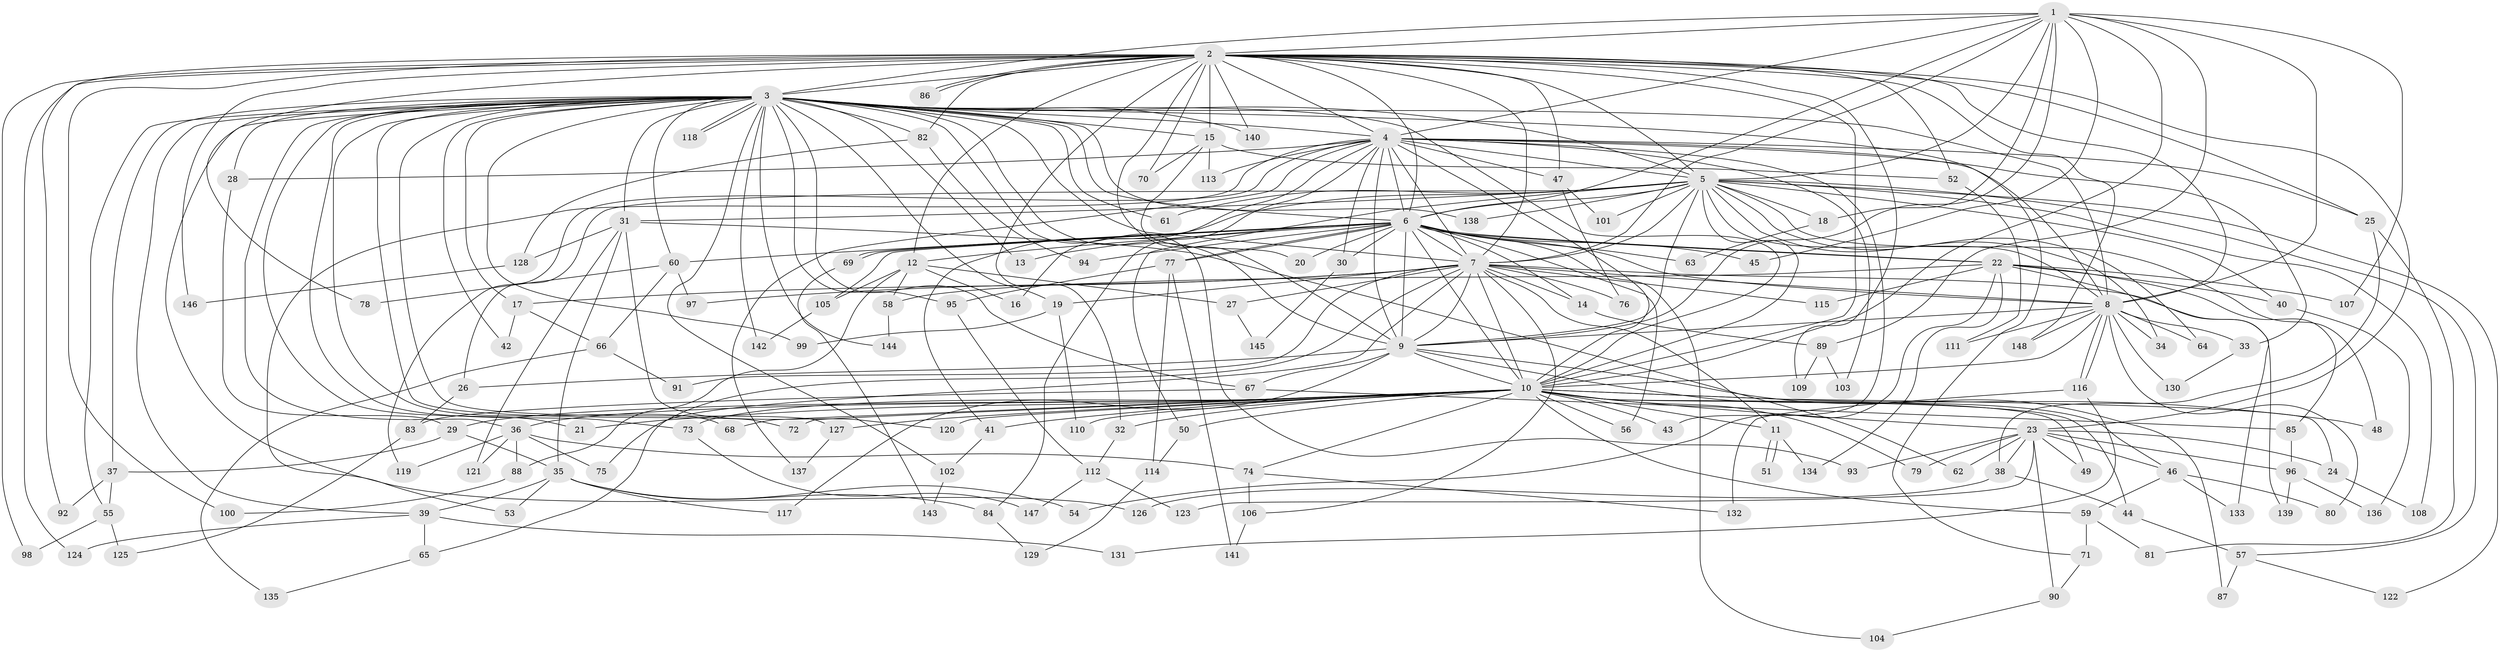 // Generated by graph-tools (version 1.1) at 2025/14/03/09/25 04:14:11]
// undirected, 148 vertices, 321 edges
graph export_dot {
graph [start="1"]
  node [color=gray90,style=filled];
  1;
  2;
  3;
  4;
  5;
  6;
  7;
  8;
  9;
  10;
  11;
  12;
  13;
  14;
  15;
  16;
  17;
  18;
  19;
  20;
  21;
  22;
  23;
  24;
  25;
  26;
  27;
  28;
  29;
  30;
  31;
  32;
  33;
  34;
  35;
  36;
  37;
  38;
  39;
  40;
  41;
  42;
  43;
  44;
  45;
  46;
  47;
  48;
  49;
  50;
  51;
  52;
  53;
  54;
  55;
  56;
  57;
  58;
  59;
  60;
  61;
  62;
  63;
  64;
  65;
  66;
  67;
  68;
  69;
  70;
  71;
  72;
  73;
  74;
  75;
  76;
  77;
  78;
  79;
  80;
  81;
  82;
  83;
  84;
  85;
  86;
  87;
  88;
  89;
  90;
  91;
  92;
  93;
  94;
  95;
  96;
  97;
  98;
  99;
  100;
  101;
  102;
  103;
  104;
  105;
  106;
  107;
  108;
  109;
  110;
  111;
  112;
  113;
  114;
  115;
  116;
  117;
  118;
  119;
  120;
  121;
  122;
  123;
  124;
  125;
  126;
  127;
  128;
  129;
  130;
  131;
  132;
  133;
  134;
  135;
  136;
  137;
  138;
  139;
  140;
  141;
  142;
  143;
  144;
  145;
  146;
  147;
  148;
  1 -- 2;
  1 -- 3;
  1 -- 4;
  1 -- 5;
  1 -- 6;
  1 -- 7;
  1 -- 8;
  1 -- 9;
  1 -- 10;
  1 -- 18;
  1 -- 45;
  1 -- 89;
  1 -- 107;
  2 -- 3;
  2 -- 4;
  2 -- 5;
  2 -- 6;
  2 -- 7;
  2 -- 8;
  2 -- 9;
  2 -- 10;
  2 -- 12;
  2 -- 15;
  2 -- 23;
  2 -- 25;
  2 -- 32;
  2 -- 47;
  2 -- 52;
  2 -- 70;
  2 -- 78;
  2 -- 82;
  2 -- 86;
  2 -- 86;
  2 -- 92;
  2 -- 98;
  2 -- 100;
  2 -- 109;
  2 -- 124;
  2 -- 140;
  2 -- 146;
  2 -- 148;
  3 -- 4;
  3 -- 5;
  3 -- 6;
  3 -- 7;
  3 -- 8;
  3 -- 9;
  3 -- 10;
  3 -- 13;
  3 -- 15;
  3 -- 17;
  3 -- 19;
  3 -- 21;
  3 -- 28;
  3 -- 31;
  3 -- 36;
  3 -- 37;
  3 -- 39;
  3 -- 42;
  3 -- 55;
  3 -- 60;
  3 -- 61;
  3 -- 67;
  3 -- 68;
  3 -- 71;
  3 -- 72;
  3 -- 73;
  3 -- 82;
  3 -- 93;
  3 -- 95;
  3 -- 99;
  3 -- 102;
  3 -- 118;
  3 -- 118;
  3 -- 126;
  3 -- 127;
  3 -- 138;
  3 -- 140;
  3 -- 142;
  3 -- 144;
  4 -- 5;
  4 -- 6;
  4 -- 7;
  4 -- 8;
  4 -- 9;
  4 -- 10;
  4 -- 16;
  4 -- 25;
  4 -- 28;
  4 -- 30;
  4 -- 33;
  4 -- 43;
  4 -- 47;
  4 -- 53;
  4 -- 84;
  4 -- 103;
  4 -- 113;
  4 -- 119;
  4 -- 137;
  5 -- 6;
  5 -- 7;
  5 -- 8;
  5 -- 9;
  5 -- 10;
  5 -- 18;
  5 -- 26;
  5 -- 31;
  5 -- 34;
  5 -- 40;
  5 -- 41;
  5 -- 48;
  5 -- 50;
  5 -- 57;
  5 -- 61;
  5 -- 64;
  5 -- 101;
  5 -- 108;
  5 -- 122;
  5 -- 138;
  6 -- 7;
  6 -- 8;
  6 -- 9;
  6 -- 10;
  6 -- 12;
  6 -- 13;
  6 -- 14;
  6 -- 20;
  6 -- 22;
  6 -- 22;
  6 -- 30;
  6 -- 45;
  6 -- 56;
  6 -- 60;
  6 -- 63;
  6 -- 69;
  6 -- 69;
  6 -- 77;
  6 -- 77;
  6 -- 94;
  6 -- 104;
  6 -- 105;
  7 -- 8;
  7 -- 9;
  7 -- 10;
  7 -- 11;
  7 -- 14;
  7 -- 17;
  7 -- 19;
  7 -- 27;
  7 -- 65;
  7 -- 75;
  7 -- 76;
  7 -- 91;
  7 -- 97;
  7 -- 106;
  7 -- 115;
  7 -- 139;
  8 -- 9;
  8 -- 10;
  8 -- 33;
  8 -- 34;
  8 -- 64;
  8 -- 80;
  8 -- 111;
  8 -- 116;
  8 -- 116;
  8 -- 130;
  8 -- 148;
  9 -- 10;
  9 -- 26;
  9 -- 46;
  9 -- 67;
  9 -- 87;
  9 -- 117;
  10 -- 11;
  10 -- 21;
  10 -- 23;
  10 -- 24;
  10 -- 29;
  10 -- 32;
  10 -- 36;
  10 -- 41;
  10 -- 43;
  10 -- 44;
  10 -- 48;
  10 -- 49;
  10 -- 50;
  10 -- 56;
  10 -- 59;
  10 -- 68;
  10 -- 72;
  10 -- 73;
  10 -- 74;
  10 -- 79;
  10 -- 110;
  10 -- 120;
  10 -- 127;
  11 -- 51;
  11 -- 51;
  11 -- 134;
  12 -- 16;
  12 -- 27;
  12 -- 58;
  12 -- 88;
  12 -- 105;
  14 -- 89;
  15 -- 20;
  15 -- 52;
  15 -- 70;
  15 -- 113;
  17 -- 42;
  17 -- 66;
  18 -- 63;
  19 -- 99;
  19 -- 110;
  22 -- 40;
  22 -- 54;
  22 -- 58;
  22 -- 85;
  22 -- 107;
  22 -- 115;
  22 -- 133;
  22 -- 134;
  23 -- 24;
  23 -- 38;
  23 -- 46;
  23 -- 49;
  23 -- 62;
  23 -- 79;
  23 -- 90;
  23 -- 93;
  23 -- 96;
  23 -- 123;
  24 -- 108;
  25 -- 38;
  25 -- 81;
  26 -- 83;
  27 -- 145;
  28 -- 29;
  29 -- 35;
  29 -- 37;
  30 -- 145;
  31 -- 35;
  31 -- 62;
  31 -- 120;
  31 -- 121;
  31 -- 128;
  32 -- 112;
  33 -- 130;
  35 -- 39;
  35 -- 53;
  35 -- 54;
  35 -- 84;
  35 -- 117;
  36 -- 74;
  36 -- 75;
  36 -- 88;
  36 -- 119;
  36 -- 121;
  37 -- 55;
  37 -- 92;
  38 -- 44;
  38 -- 126;
  39 -- 65;
  39 -- 124;
  39 -- 131;
  40 -- 136;
  41 -- 102;
  44 -- 57;
  46 -- 59;
  46 -- 80;
  46 -- 133;
  47 -- 76;
  47 -- 101;
  50 -- 114;
  52 -- 111;
  55 -- 98;
  55 -- 125;
  57 -- 87;
  57 -- 122;
  58 -- 144;
  59 -- 71;
  59 -- 81;
  60 -- 66;
  60 -- 78;
  60 -- 97;
  65 -- 135;
  66 -- 91;
  66 -- 135;
  67 -- 83;
  67 -- 85;
  69 -- 143;
  71 -- 90;
  73 -- 147;
  74 -- 106;
  74 -- 132;
  77 -- 95;
  77 -- 114;
  77 -- 141;
  82 -- 94;
  82 -- 128;
  83 -- 125;
  84 -- 129;
  85 -- 96;
  88 -- 100;
  89 -- 103;
  89 -- 109;
  90 -- 104;
  95 -- 112;
  96 -- 136;
  96 -- 139;
  102 -- 143;
  105 -- 142;
  106 -- 141;
  112 -- 123;
  112 -- 147;
  114 -- 129;
  116 -- 131;
  116 -- 132;
  127 -- 137;
  128 -- 146;
}
